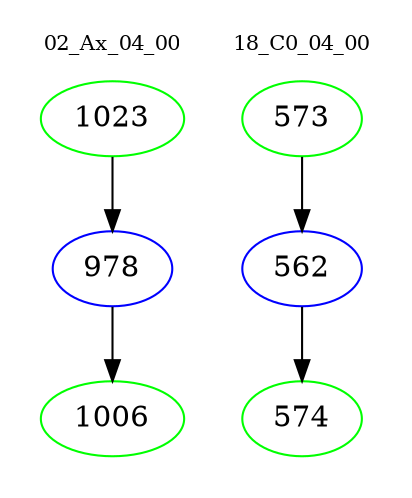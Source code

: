 digraph{
subgraph cluster_0 {
color = white
label = "02_Ax_04_00";
fontsize=10;
T0_1023 [label="1023", color="green"]
T0_1023 -> T0_978 [color="black"]
T0_978 [label="978", color="blue"]
T0_978 -> T0_1006 [color="black"]
T0_1006 [label="1006", color="green"]
}
subgraph cluster_1 {
color = white
label = "18_C0_04_00";
fontsize=10;
T1_573 [label="573", color="green"]
T1_573 -> T1_562 [color="black"]
T1_562 [label="562", color="blue"]
T1_562 -> T1_574 [color="black"]
T1_574 [label="574", color="green"]
}
}
